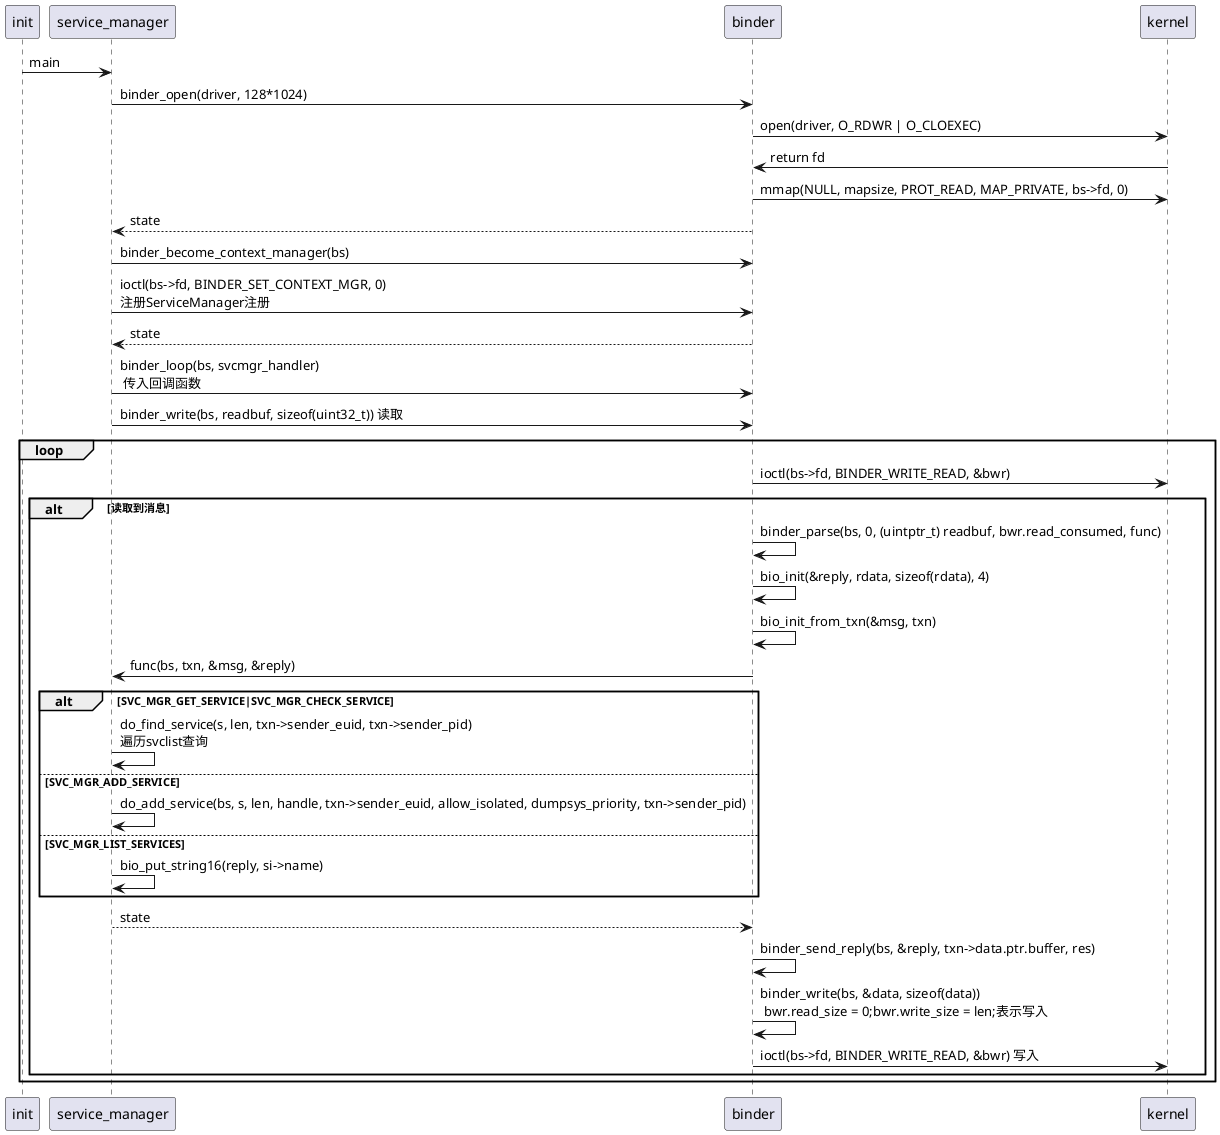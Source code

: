 @startuml

init -> service_manager: main
service_manager -> binder: binder_open(driver, 128*1024)
binder -> kernel: open(driver, O_RDWR | O_CLOEXEC)
kernel -> binder: return fd
binder -> kernel: mmap(NULL, mapsize, PROT_READ, MAP_PRIVATE, bs->fd, 0)
binder --> service_manager: state

service_manager -> binder: binder_become_context_manager(bs)
service_manager -> binder: ioctl(bs->fd, BINDER_SET_CONTEXT_MGR, 0)\n注册ServiceManager注册
binder --> service_manager: state

service_manager -> binder: binder_loop(bs, svcmgr_handler)\n 传入回调函数
service_manager -> binder: binder_write(bs, readbuf, sizeof(uint32_t)) 读取
loop
    binder -> kernel: ioctl(bs->fd, BINDER_WRITE_READ, &bwr)
    alt 读取到消息
        binder -> binder: binder_parse(bs, 0, (uintptr_t) readbuf, bwr.read_consumed, func)
        binder -> binder: bio_init(&reply, rdata, sizeof(rdata), 4)
        binder -> binder: bio_init_from_txn(&msg, txn)
        binder -> service_manager: func(bs, txn, &msg, &reply)
        alt SVC_MGR_GET_SERVICE|SVC_MGR_CHECK_SERVICE
            service_manager -> service_manager: do_find_service(s, len, txn->sender_euid, txn->sender_pid)\n遍历svclist查询
        else SVC_MGR_ADD_SERVICE
            service_manager -> service_manager: do_add_service(bs, s, len, handle, txn->sender_euid, allow_isolated, dumpsys_priority, txn->sender_pid)
        else SVC_MGR_LIST_SERVICES
            service_manager -> service_manager: bio_put_string16(reply, si->name)
        end
        service_manager --> binder: state

        binder -> binder: binder_send_reply(bs, &reply, txn->data.ptr.buffer, res)
        binder -> binder: binder_write(bs, &data, sizeof(data))\n bwr.read_size = 0;bwr.write_size = len;表示写入
        binder -> kernel: ioctl(bs->fd, BINDER_WRITE_READ, &bwr) 写入
    end
end
@enduml